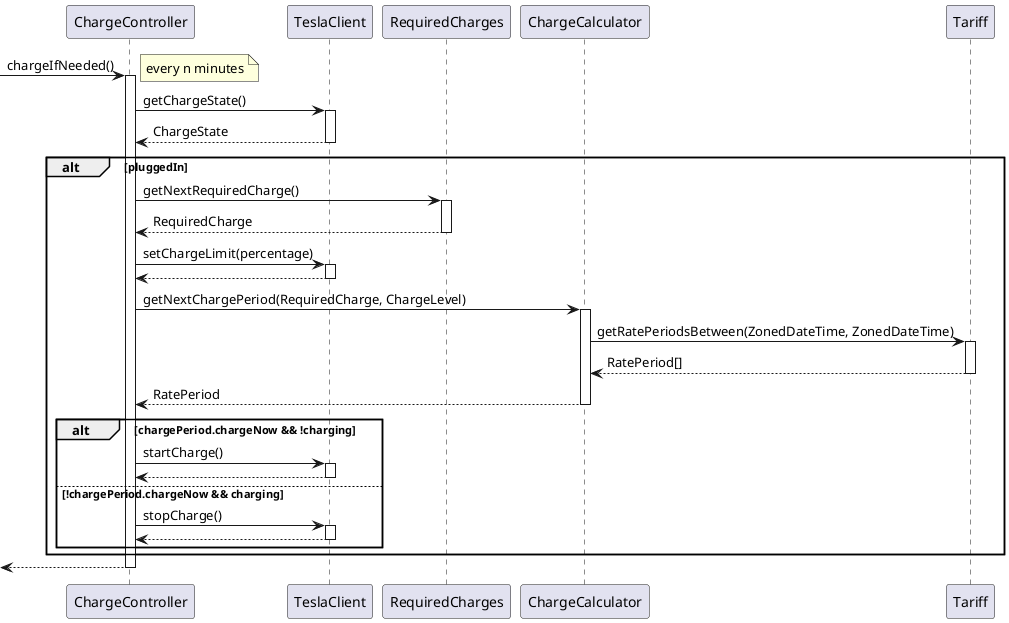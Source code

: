 @startuml
[-> ChargeController: chargeIfNeeded()
activate ChargeController
note right: every n minutes

ChargeController -> TeslaClient: getChargeState()
activate TeslaClient
ChargeController <-- TeslaClient: ChargeState
deactivate TeslaClient

alt pluggedIn
    ChargeController -> RequiredCharges: getNextRequiredCharge()
    activate RequiredCharges
    ChargeController <-- RequiredCharges: RequiredCharge
    deactivate RequiredCharges

    ChargeController -> TeslaClient: setChargeLimit(percentage)
    activate TeslaClient
    ChargeController <-- TeslaClient
    deactivate TeslaClient

    ChargeController -> ChargeCalculator: getNextChargePeriod(RequiredCharge, ChargeLevel)
    activate ChargeCalculator

    ChargeCalculator -> Tariff: getRatePeriodsBetween(ZonedDateTime, ZonedDateTime)
    activate Tariff
    ChargeCalculator <-- Tariff: RatePeriod[]
    deactivate Tariff

    ChargeController <-- ChargeCalculator: RatePeriod
    deactivate ChargeCalculator

    alt chargePeriod.chargeNow && !charging
        ChargeController -> TeslaClient: startCharge()
        activate TeslaClient
        ChargeController <-- TeslaClient
        deactivate TeslaClient
    else !chargePeriod.chargeNow && charging
        ChargeController -> TeslaClient: stopCharge()
        activate TeslaClient
        ChargeController <-- TeslaClient
        deactivate TeslaClient
    end
end

[<-- ChargeController
deactivate ChargeController
@enduml
